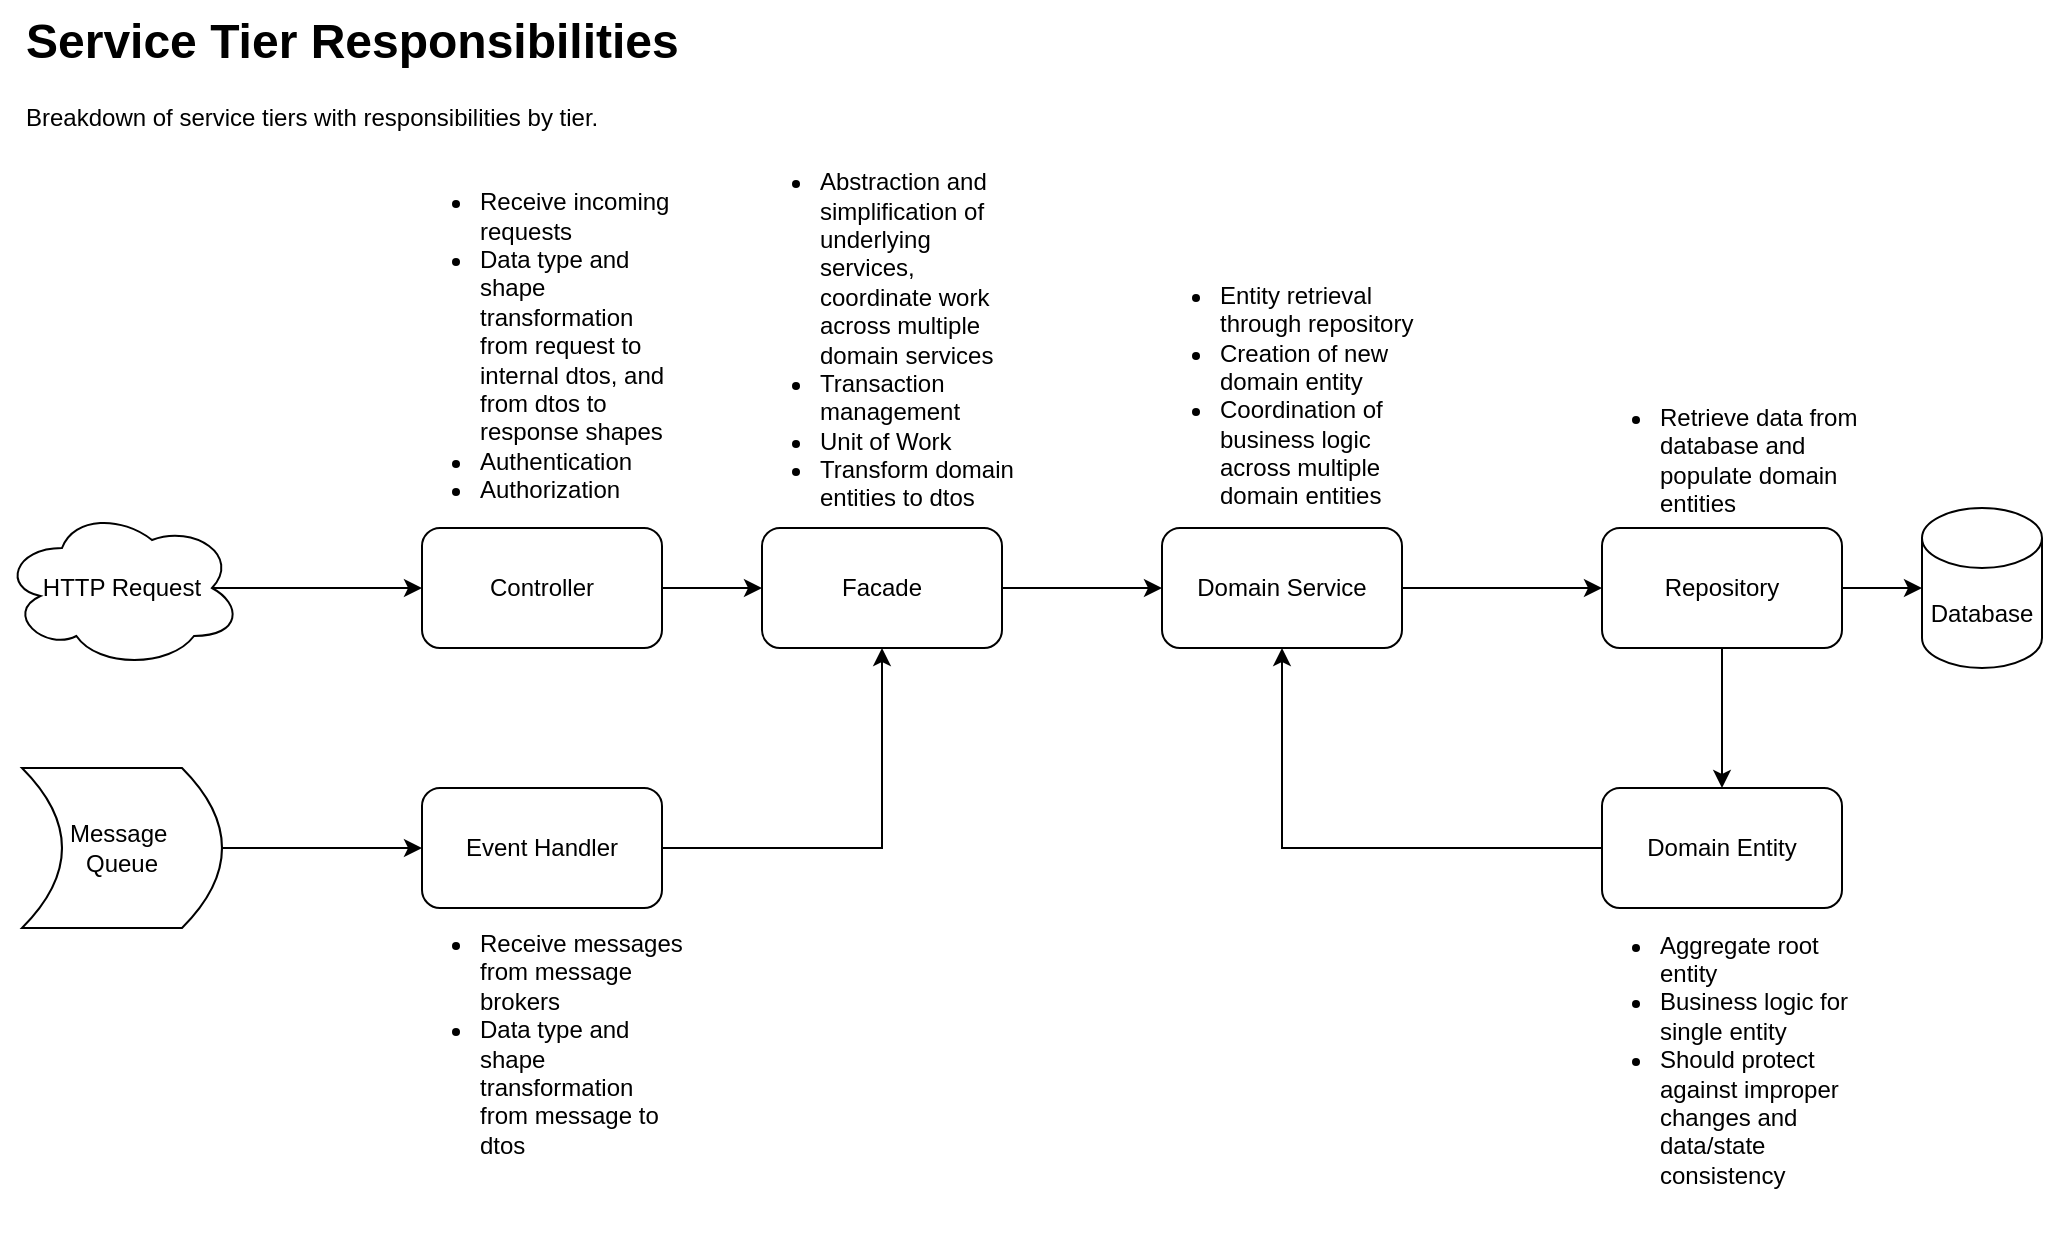 <mxfile version="24.4.0" type="github">
  <diagram name="Page-1" id="c7558073-3199-34d8-9f00-42111426c3f3">
    <mxGraphModel dx="1434" dy="738" grid="1" gridSize="10" guides="1" tooltips="1" connect="1" arrows="1" fold="1" page="1" pageScale="1" pageWidth="1100" pageHeight="850" background="none" math="0" shadow="0">
      <root>
        <mxCell id="0" />
        <mxCell id="1" parent="0" />
        <mxCell id="3Qd_OOhJAvH-KdeZEQUw-110" value="" style="edgeStyle=orthogonalEdgeStyle;rounded=0;orthogonalLoop=1;jettySize=auto;html=1;" edge="1" parent="1" source="3Qd_OOhJAvH-KdeZEQUw-96" target="3Qd_OOhJAvH-KdeZEQUw-97">
          <mxGeometry relative="1" as="geometry" />
        </mxCell>
        <mxCell id="3Qd_OOhJAvH-KdeZEQUw-96" value="Controller" style="rounded=1;whiteSpace=wrap;html=1;" vertex="1" parent="1">
          <mxGeometry x="240" y="304" width="120" height="60" as="geometry" />
        </mxCell>
        <mxCell id="3Qd_OOhJAvH-KdeZEQUw-111" value="" style="edgeStyle=orthogonalEdgeStyle;rounded=0;orthogonalLoop=1;jettySize=auto;html=1;" edge="1" parent="1" source="3Qd_OOhJAvH-KdeZEQUw-97" target="3Qd_OOhJAvH-KdeZEQUw-98">
          <mxGeometry relative="1" as="geometry" />
        </mxCell>
        <mxCell id="3Qd_OOhJAvH-KdeZEQUw-97" value="Facade" style="rounded=1;whiteSpace=wrap;html=1;" vertex="1" parent="1">
          <mxGeometry x="410" y="304" width="120" height="60" as="geometry" />
        </mxCell>
        <mxCell id="3Qd_OOhJAvH-KdeZEQUw-112" value="" style="edgeStyle=orthogonalEdgeStyle;rounded=0;orthogonalLoop=1;jettySize=auto;html=1;" edge="1" parent="1" source="3Qd_OOhJAvH-KdeZEQUw-98" target="3Qd_OOhJAvH-KdeZEQUw-102">
          <mxGeometry relative="1" as="geometry" />
        </mxCell>
        <mxCell id="3Qd_OOhJAvH-KdeZEQUw-98" value="Domain Service" style="rounded=1;whiteSpace=wrap;html=1;" vertex="1" parent="1">
          <mxGeometry x="610" y="304" width="120" height="60" as="geometry" />
        </mxCell>
        <mxCell id="3Qd_OOhJAvH-KdeZEQUw-128" style="edgeStyle=orthogonalEdgeStyle;rounded=0;orthogonalLoop=1;jettySize=auto;html=1;exitX=0;exitY=0.5;exitDx=0;exitDy=0;entryX=0.5;entryY=1;entryDx=0;entryDy=0;" edge="1" parent="1" source="3Qd_OOhJAvH-KdeZEQUw-99" target="3Qd_OOhJAvH-KdeZEQUw-98">
          <mxGeometry relative="1" as="geometry" />
        </mxCell>
        <mxCell id="3Qd_OOhJAvH-KdeZEQUw-99" value="Domain Entity" style="rounded=1;whiteSpace=wrap;html=1;" vertex="1" parent="1">
          <mxGeometry x="830" y="434" width="120" height="60" as="geometry" />
        </mxCell>
        <mxCell id="3Qd_OOhJAvH-KdeZEQUw-100" value="Database" style="shape=cylinder3;whiteSpace=wrap;html=1;boundedLbl=1;backgroundOutline=1;size=15;" vertex="1" parent="1">
          <mxGeometry x="990" y="294" width="60" height="80" as="geometry" />
        </mxCell>
        <mxCell id="3Qd_OOhJAvH-KdeZEQUw-109" style="edgeStyle=orthogonalEdgeStyle;rounded=0;orthogonalLoop=1;jettySize=auto;html=1;exitX=1;exitY=0.5;exitDx=0;exitDy=0;entryX=0.5;entryY=1;entryDx=0;entryDy=0;" edge="1" parent="1" source="3Qd_OOhJAvH-KdeZEQUw-101" target="3Qd_OOhJAvH-KdeZEQUw-97">
          <mxGeometry relative="1" as="geometry" />
        </mxCell>
        <mxCell id="3Qd_OOhJAvH-KdeZEQUw-101" value="Event Handler" style="rounded=1;whiteSpace=wrap;html=1;" vertex="1" parent="1">
          <mxGeometry x="240" y="434" width="120" height="60" as="geometry" />
        </mxCell>
        <mxCell id="3Qd_OOhJAvH-KdeZEQUw-114" value="" style="edgeStyle=orthogonalEdgeStyle;rounded=0;orthogonalLoop=1;jettySize=auto;html=1;" edge="1" parent="1" source="3Qd_OOhJAvH-KdeZEQUw-102" target="3Qd_OOhJAvH-KdeZEQUw-100">
          <mxGeometry relative="1" as="geometry" />
        </mxCell>
        <mxCell id="3Qd_OOhJAvH-KdeZEQUw-127" value="" style="edgeStyle=orthogonalEdgeStyle;rounded=0;orthogonalLoop=1;jettySize=auto;html=1;" edge="1" parent="1" source="3Qd_OOhJAvH-KdeZEQUw-102" target="3Qd_OOhJAvH-KdeZEQUw-99">
          <mxGeometry relative="1" as="geometry" />
        </mxCell>
        <mxCell id="3Qd_OOhJAvH-KdeZEQUw-102" value="Repository" style="rounded=1;whiteSpace=wrap;html=1;" vertex="1" parent="1">
          <mxGeometry x="830" y="304" width="120" height="60" as="geometry" />
        </mxCell>
        <mxCell id="3Qd_OOhJAvH-KdeZEQUw-104" style="edgeStyle=orthogonalEdgeStyle;rounded=0;orthogonalLoop=1;jettySize=auto;html=1;exitX=0.875;exitY=0.5;exitDx=0;exitDy=0;exitPerimeter=0;entryX=0;entryY=0.5;entryDx=0;entryDy=0;" edge="1" parent="1" source="3Qd_OOhJAvH-KdeZEQUw-103" target="3Qd_OOhJAvH-KdeZEQUw-96">
          <mxGeometry relative="1" as="geometry" />
        </mxCell>
        <mxCell id="3Qd_OOhJAvH-KdeZEQUw-103" value="HTTP Request" style="ellipse;shape=cloud;whiteSpace=wrap;html=1;" vertex="1" parent="1">
          <mxGeometry x="30" y="294" width="120" height="80" as="geometry" />
        </mxCell>
        <mxCell id="3Qd_OOhJAvH-KdeZEQUw-107" value="" style="edgeStyle=orthogonalEdgeStyle;rounded=0;orthogonalLoop=1;jettySize=auto;html=1;" edge="1" parent="1" source="3Qd_OOhJAvH-KdeZEQUw-105" target="3Qd_OOhJAvH-KdeZEQUw-101">
          <mxGeometry relative="1" as="geometry" />
        </mxCell>
        <mxCell id="3Qd_OOhJAvH-KdeZEQUw-105" value="Message&amp;nbsp;&lt;div&gt;Queue&lt;/div&gt;" style="shape=dataStorage;whiteSpace=wrap;html=1;fixedSize=1;flipV=1;flipH=1;" vertex="1" parent="1">
          <mxGeometry x="40" y="424" width="100" height="80" as="geometry" />
        </mxCell>
        <mxCell id="3Qd_OOhJAvH-KdeZEQUw-120" value="&lt;h1 style=&quot;margin-top: 0px;&quot;&gt;Service Tier Responsibilities&lt;/h1&gt;&lt;p&gt;Breakdown of service tiers with responsibilities by tier.&lt;/p&gt;" style="text;html=1;whiteSpace=wrap;overflow=hidden;rounded=0;" vertex="1" parent="1">
          <mxGeometry x="40" y="40" width="400" height="120" as="geometry" />
        </mxCell>
        <mxCell id="3Qd_OOhJAvH-KdeZEQUw-121" value="&lt;div style=&quot;text-align: left;&quot;&gt;&lt;ul&gt;&lt;li&gt;&lt;span style=&quot;background-color: initial;&quot;&gt;Receive incoming requests&lt;/span&gt;&lt;/li&gt;&lt;li&gt;Data type and shape transformation from request to internal dtos, and from dtos to response shapes&lt;/li&gt;&lt;li&gt;Authentication&lt;/li&gt;&lt;li&gt;&lt;span style=&quot;background-color: initial;&quot;&gt;Authorization&lt;/span&gt;&lt;/li&gt;&lt;/ul&gt;&lt;/div&gt;&lt;div&gt;&lt;div&gt;&lt;br&gt;&lt;/div&gt;&lt;/div&gt;" style="text;html=1;align=center;verticalAlign=middle;whiteSpace=wrap;rounded=0;" vertex="1" parent="1">
          <mxGeometry x="227.5" y="130" width="145" height="180" as="geometry" />
        </mxCell>
        <mxCell id="3Qd_OOhJAvH-KdeZEQUw-122" value="&lt;div style=&quot;text-align: left;&quot;&gt;&lt;ul&gt;&lt;li&gt;Abstraction and simplification of underlying services, coordinate work across multiple domain services&lt;/li&gt;&lt;li&gt;Transaction management&lt;/li&gt;&lt;li&gt;Unit of Work&lt;/li&gt;&lt;li&gt;Transform domain entities to dtos&lt;/li&gt;&lt;/ul&gt;&lt;/div&gt;" style="text;html=1;align=center;verticalAlign=middle;whiteSpace=wrap;rounded=0;" vertex="1" parent="1">
          <mxGeometry x="397.5" y="110" width="145" height="200" as="geometry" />
        </mxCell>
        <mxCell id="3Qd_OOhJAvH-KdeZEQUw-123" value="&lt;div style=&quot;text-align: left;&quot;&gt;&lt;ul&gt;&lt;li&gt;&lt;span style=&quot;background-color: initial;&quot;&gt;Entity retrieval through repository&lt;/span&gt;&lt;/li&gt;&lt;li&gt;&lt;span style=&quot;background-color: initial;&quot;&gt;Creation of new domain entity&lt;/span&gt;&lt;br&gt;&lt;/li&gt;&lt;li&gt;&lt;span style=&quot;background-color: initial;&quot;&gt;Coordination of business logic across multiple domain entities&lt;/span&gt;&lt;/li&gt;&lt;/ul&gt;&lt;/div&gt;&lt;div&gt;&lt;div&gt;&lt;br&gt;&lt;/div&gt;&lt;/div&gt;" style="text;html=1;align=center;verticalAlign=middle;whiteSpace=wrap;rounded=0;" vertex="1" parent="1">
          <mxGeometry x="597.5" y="180" width="145" height="130" as="geometry" />
        </mxCell>
        <mxCell id="3Qd_OOhJAvH-KdeZEQUw-124" value="&lt;div style=&quot;text-align: left;&quot;&gt;&lt;ul&gt;&lt;li&gt;Retrieve data from database and populate domain entities&lt;/li&gt;&lt;/ul&gt;&lt;/div&gt;" style="text;html=1;align=center;verticalAlign=middle;whiteSpace=wrap;rounded=0;" vertex="1" parent="1">
          <mxGeometry x="817.5" y="230" width="145" height="80" as="geometry" />
        </mxCell>
        <mxCell id="3Qd_OOhJAvH-KdeZEQUw-125" value="&lt;div style=&quot;text-align: left;&quot;&gt;&lt;ul&gt;&lt;li&gt;&lt;span style=&quot;background-color: initial;&quot;&gt;Aggregate root entity&lt;/span&gt;&lt;/li&gt;&lt;li&gt;Business logic for single entity&lt;/li&gt;&lt;li&gt;&lt;span style=&quot;background-color: initial;&quot;&gt;Should protect against improper changes and data/state consistency&lt;/span&gt;&lt;/li&gt;&lt;/ul&gt;&lt;/div&gt;&lt;div&gt;&lt;div&gt;&lt;br&gt;&lt;/div&gt;&lt;/div&gt;" style="text;html=1;align=center;verticalAlign=middle;whiteSpace=wrap;rounded=0;" vertex="1" parent="1">
          <mxGeometry x="817.5" y="504" width="145" height="146" as="geometry" />
        </mxCell>
        <mxCell id="3Qd_OOhJAvH-KdeZEQUw-126" value="&lt;div style=&quot;text-align: left;&quot;&gt;&lt;ul&gt;&lt;li&gt;Receive messages from message brokers&lt;/li&gt;&lt;li&gt;Data type and shape transformation from message to dtos&lt;/li&gt;&lt;/ul&gt;&lt;/div&gt;" style="text;html=1;align=center;verticalAlign=middle;whiteSpace=wrap;rounded=0;" vertex="1" parent="1">
          <mxGeometry x="227.5" y="504" width="145" height="116" as="geometry" />
        </mxCell>
      </root>
    </mxGraphModel>
  </diagram>
</mxfile>
